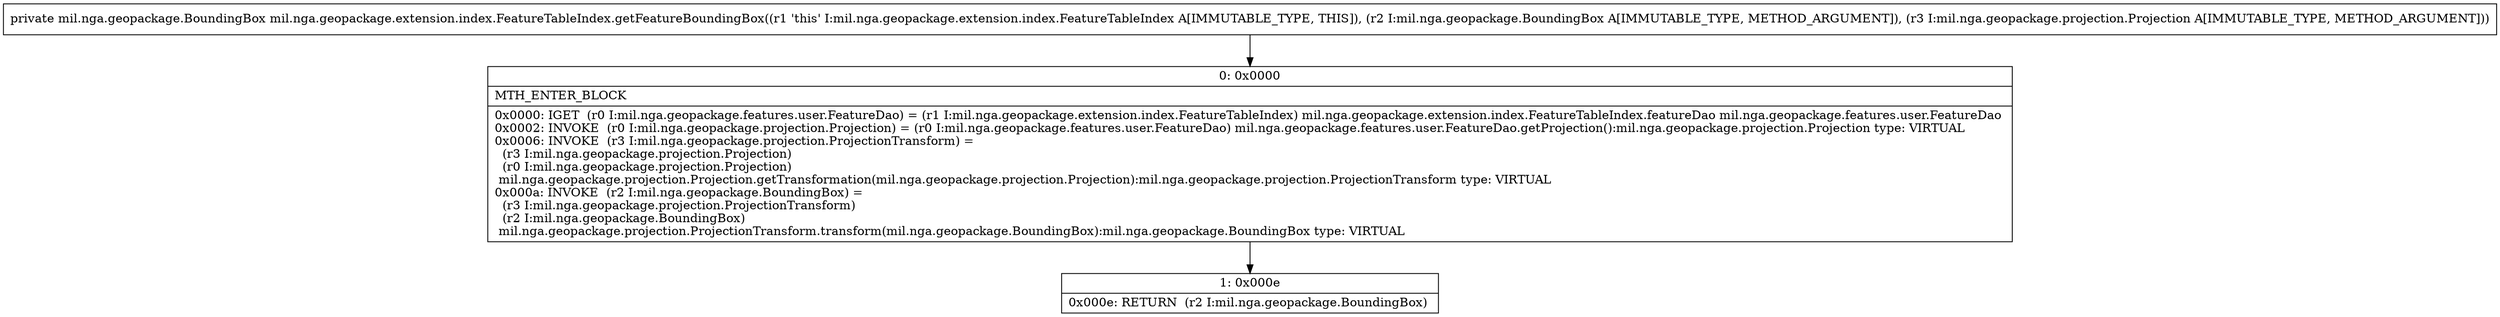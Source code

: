 digraph "CFG formil.nga.geopackage.extension.index.FeatureTableIndex.getFeatureBoundingBox(Lmil\/nga\/geopackage\/BoundingBox;Lmil\/nga\/geopackage\/projection\/Projection;)Lmil\/nga\/geopackage\/BoundingBox;" {
Node_0 [shape=record,label="{0\:\ 0x0000|MTH_ENTER_BLOCK\l|0x0000: IGET  (r0 I:mil.nga.geopackage.features.user.FeatureDao) = (r1 I:mil.nga.geopackage.extension.index.FeatureTableIndex) mil.nga.geopackage.extension.index.FeatureTableIndex.featureDao mil.nga.geopackage.features.user.FeatureDao \l0x0002: INVOKE  (r0 I:mil.nga.geopackage.projection.Projection) = (r0 I:mil.nga.geopackage.features.user.FeatureDao) mil.nga.geopackage.features.user.FeatureDao.getProjection():mil.nga.geopackage.projection.Projection type: VIRTUAL \l0x0006: INVOKE  (r3 I:mil.nga.geopackage.projection.ProjectionTransform) = \l  (r3 I:mil.nga.geopackage.projection.Projection)\l  (r0 I:mil.nga.geopackage.projection.Projection)\l mil.nga.geopackage.projection.Projection.getTransformation(mil.nga.geopackage.projection.Projection):mil.nga.geopackage.projection.ProjectionTransform type: VIRTUAL \l0x000a: INVOKE  (r2 I:mil.nga.geopackage.BoundingBox) = \l  (r3 I:mil.nga.geopackage.projection.ProjectionTransform)\l  (r2 I:mil.nga.geopackage.BoundingBox)\l mil.nga.geopackage.projection.ProjectionTransform.transform(mil.nga.geopackage.BoundingBox):mil.nga.geopackage.BoundingBox type: VIRTUAL \l}"];
Node_1 [shape=record,label="{1\:\ 0x000e|0x000e: RETURN  (r2 I:mil.nga.geopackage.BoundingBox) \l}"];
MethodNode[shape=record,label="{private mil.nga.geopackage.BoundingBox mil.nga.geopackage.extension.index.FeatureTableIndex.getFeatureBoundingBox((r1 'this' I:mil.nga.geopackage.extension.index.FeatureTableIndex A[IMMUTABLE_TYPE, THIS]), (r2 I:mil.nga.geopackage.BoundingBox A[IMMUTABLE_TYPE, METHOD_ARGUMENT]), (r3 I:mil.nga.geopackage.projection.Projection A[IMMUTABLE_TYPE, METHOD_ARGUMENT])) }"];
MethodNode -> Node_0;
Node_0 -> Node_1;
}

